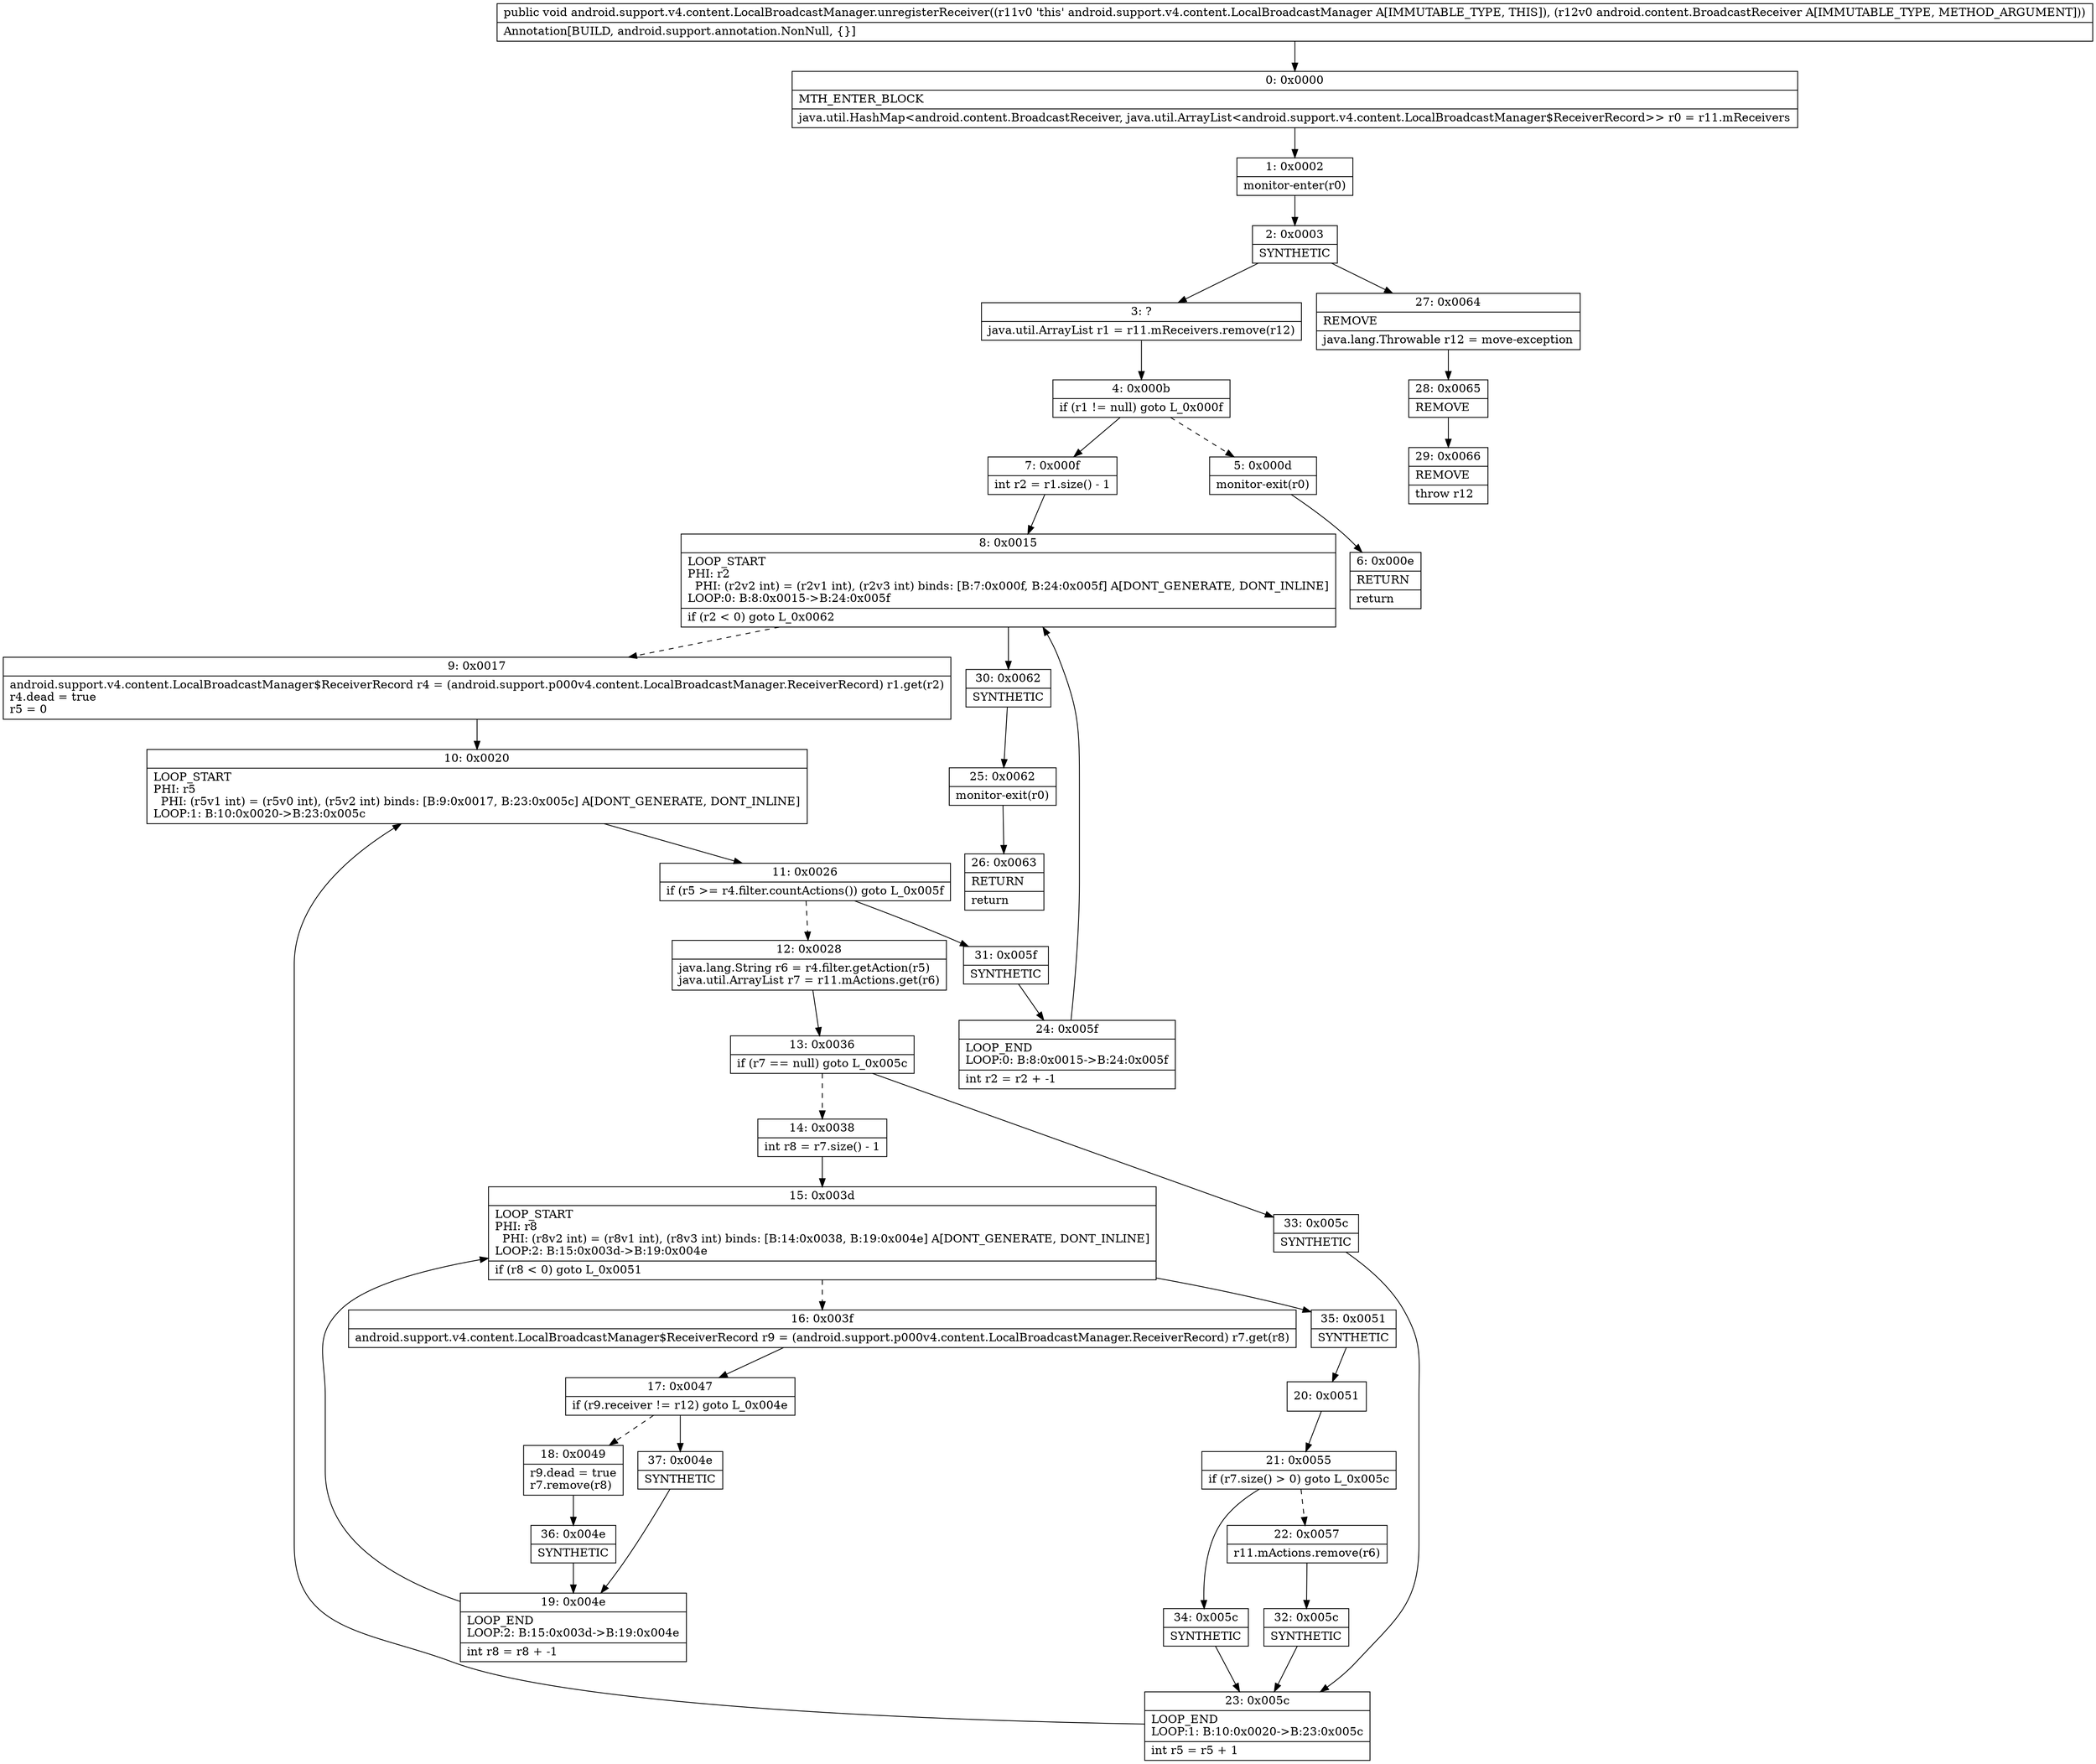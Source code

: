 digraph "CFG forandroid.support.v4.content.LocalBroadcastManager.unregisterReceiver(Landroid\/content\/BroadcastReceiver;)V" {
Node_0 [shape=record,label="{0\:\ 0x0000|MTH_ENTER_BLOCK\l|java.util.HashMap\<android.content.BroadcastReceiver, java.util.ArrayList\<android.support.v4.content.LocalBroadcastManager$ReceiverRecord\>\> r0 = r11.mReceivers\l}"];
Node_1 [shape=record,label="{1\:\ 0x0002|monitor\-enter(r0)\l}"];
Node_2 [shape=record,label="{2\:\ 0x0003|SYNTHETIC\l}"];
Node_3 [shape=record,label="{3\:\ ?|java.util.ArrayList r1 = r11.mReceivers.remove(r12)\l}"];
Node_4 [shape=record,label="{4\:\ 0x000b|if (r1 != null) goto L_0x000f\l}"];
Node_5 [shape=record,label="{5\:\ 0x000d|monitor\-exit(r0)\l}"];
Node_6 [shape=record,label="{6\:\ 0x000e|RETURN\l|return\l}"];
Node_7 [shape=record,label="{7\:\ 0x000f|int r2 = r1.size() \- 1\l}"];
Node_8 [shape=record,label="{8\:\ 0x0015|LOOP_START\lPHI: r2 \l  PHI: (r2v2 int) = (r2v1 int), (r2v3 int) binds: [B:7:0x000f, B:24:0x005f] A[DONT_GENERATE, DONT_INLINE]\lLOOP:0: B:8:0x0015\-\>B:24:0x005f\l|if (r2 \< 0) goto L_0x0062\l}"];
Node_9 [shape=record,label="{9\:\ 0x0017|android.support.v4.content.LocalBroadcastManager$ReceiverRecord r4 = (android.support.p000v4.content.LocalBroadcastManager.ReceiverRecord) r1.get(r2)\lr4.dead = true\lr5 = 0\l}"];
Node_10 [shape=record,label="{10\:\ 0x0020|LOOP_START\lPHI: r5 \l  PHI: (r5v1 int) = (r5v0 int), (r5v2 int) binds: [B:9:0x0017, B:23:0x005c] A[DONT_GENERATE, DONT_INLINE]\lLOOP:1: B:10:0x0020\-\>B:23:0x005c\l}"];
Node_11 [shape=record,label="{11\:\ 0x0026|if (r5 \>= r4.filter.countActions()) goto L_0x005f\l}"];
Node_12 [shape=record,label="{12\:\ 0x0028|java.lang.String r6 = r4.filter.getAction(r5)\ljava.util.ArrayList r7 = r11.mActions.get(r6)\l}"];
Node_13 [shape=record,label="{13\:\ 0x0036|if (r7 == null) goto L_0x005c\l}"];
Node_14 [shape=record,label="{14\:\ 0x0038|int r8 = r7.size() \- 1\l}"];
Node_15 [shape=record,label="{15\:\ 0x003d|LOOP_START\lPHI: r8 \l  PHI: (r8v2 int) = (r8v1 int), (r8v3 int) binds: [B:14:0x0038, B:19:0x004e] A[DONT_GENERATE, DONT_INLINE]\lLOOP:2: B:15:0x003d\-\>B:19:0x004e\l|if (r8 \< 0) goto L_0x0051\l}"];
Node_16 [shape=record,label="{16\:\ 0x003f|android.support.v4.content.LocalBroadcastManager$ReceiverRecord r9 = (android.support.p000v4.content.LocalBroadcastManager.ReceiverRecord) r7.get(r8)\l}"];
Node_17 [shape=record,label="{17\:\ 0x0047|if (r9.receiver != r12) goto L_0x004e\l}"];
Node_18 [shape=record,label="{18\:\ 0x0049|r9.dead = true\lr7.remove(r8)\l}"];
Node_19 [shape=record,label="{19\:\ 0x004e|LOOP_END\lLOOP:2: B:15:0x003d\-\>B:19:0x004e\l|int r8 = r8 + \-1\l}"];
Node_20 [shape=record,label="{20\:\ 0x0051}"];
Node_21 [shape=record,label="{21\:\ 0x0055|if (r7.size() \> 0) goto L_0x005c\l}"];
Node_22 [shape=record,label="{22\:\ 0x0057|r11.mActions.remove(r6)\l}"];
Node_23 [shape=record,label="{23\:\ 0x005c|LOOP_END\lLOOP:1: B:10:0x0020\-\>B:23:0x005c\l|int r5 = r5 + 1\l}"];
Node_24 [shape=record,label="{24\:\ 0x005f|LOOP_END\lLOOP:0: B:8:0x0015\-\>B:24:0x005f\l|int r2 = r2 + \-1\l}"];
Node_25 [shape=record,label="{25\:\ 0x0062|monitor\-exit(r0)\l}"];
Node_26 [shape=record,label="{26\:\ 0x0063|RETURN\l|return\l}"];
Node_27 [shape=record,label="{27\:\ 0x0064|REMOVE\l|java.lang.Throwable r12 = move\-exception\l}"];
Node_28 [shape=record,label="{28\:\ 0x0065|REMOVE\l}"];
Node_29 [shape=record,label="{29\:\ 0x0066|REMOVE\l|throw r12\l}"];
Node_30 [shape=record,label="{30\:\ 0x0062|SYNTHETIC\l}"];
Node_31 [shape=record,label="{31\:\ 0x005f|SYNTHETIC\l}"];
Node_32 [shape=record,label="{32\:\ 0x005c|SYNTHETIC\l}"];
Node_33 [shape=record,label="{33\:\ 0x005c|SYNTHETIC\l}"];
Node_34 [shape=record,label="{34\:\ 0x005c|SYNTHETIC\l}"];
Node_35 [shape=record,label="{35\:\ 0x0051|SYNTHETIC\l}"];
Node_36 [shape=record,label="{36\:\ 0x004e|SYNTHETIC\l}"];
Node_37 [shape=record,label="{37\:\ 0x004e|SYNTHETIC\l}"];
MethodNode[shape=record,label="{public void android.support.v4.content.LocalBroadcastManager.unregisterReceiver((r11v0 'this' android.support.v4.content.LocalBroadcastManager A[IMMUTABLE_TYPE, THIS]), (r12v0 android.content.BroadcastReceiver A[IMMUTABLE_TYPE, METHOD_ARGUMENT]))  | Annotation[BUILD, android.support.annotation.NonNull, \{\}]\l}"];
MethodNode -> Node_0;
Node_0 -> Node_1;
Node_1 -> Node_2;
Node_2 -> Node_3;
Node_2 -> Node_27;
Node_3 -> Node_4;
Node_4 -> Node_5[style=dashed];
Node_4 -> Node_7;
Node_5 -> Node_6;
Node_7 -> Node_8;
Node_8 -> Node_9[style=dashed];
Node_8 -> Node_30;
Node_9 -> Node_10;
Node_10 -> Node_11;
Node_11 -> Node_12[style=dashed];
Node_11 -> Node_31;
Node_12 -> Node_13;
Node_13 -> Node_14[style=dashed];
Node_13 -> Node_33;
Node_14 -> Node_15;
Node_15 -> Node_16[style=dashed];
Node_15 -> Node_35;
Node_16 -> Node_17;
Node_17 -> Node_18[style=dashed];
Node_17 -> Node_37;
Node_18 -> Node_36;
Node_19 -> Node_15;
Node_20 -> Node_21;
Node_21 -> Node_22[style=dashed];
Node_21 -> Node_34;
Node_22 -> Node_32;
Node_23 -> Node_10;
Node_24 -> Node_8;
Node_25 -> Node_26;
Node_27 -> Node_28;
Node_28 -> Node_29;
Node_30 -> Node_25;
Node_31 -> Node_24;
Node_32 -> Node_23;
Node_33 -> Node_23;
Node_34 -> Node_23;
Node_35 -> Node_20;
Node_36 -> Node_19;
Node_37 -> Node_19;
}

